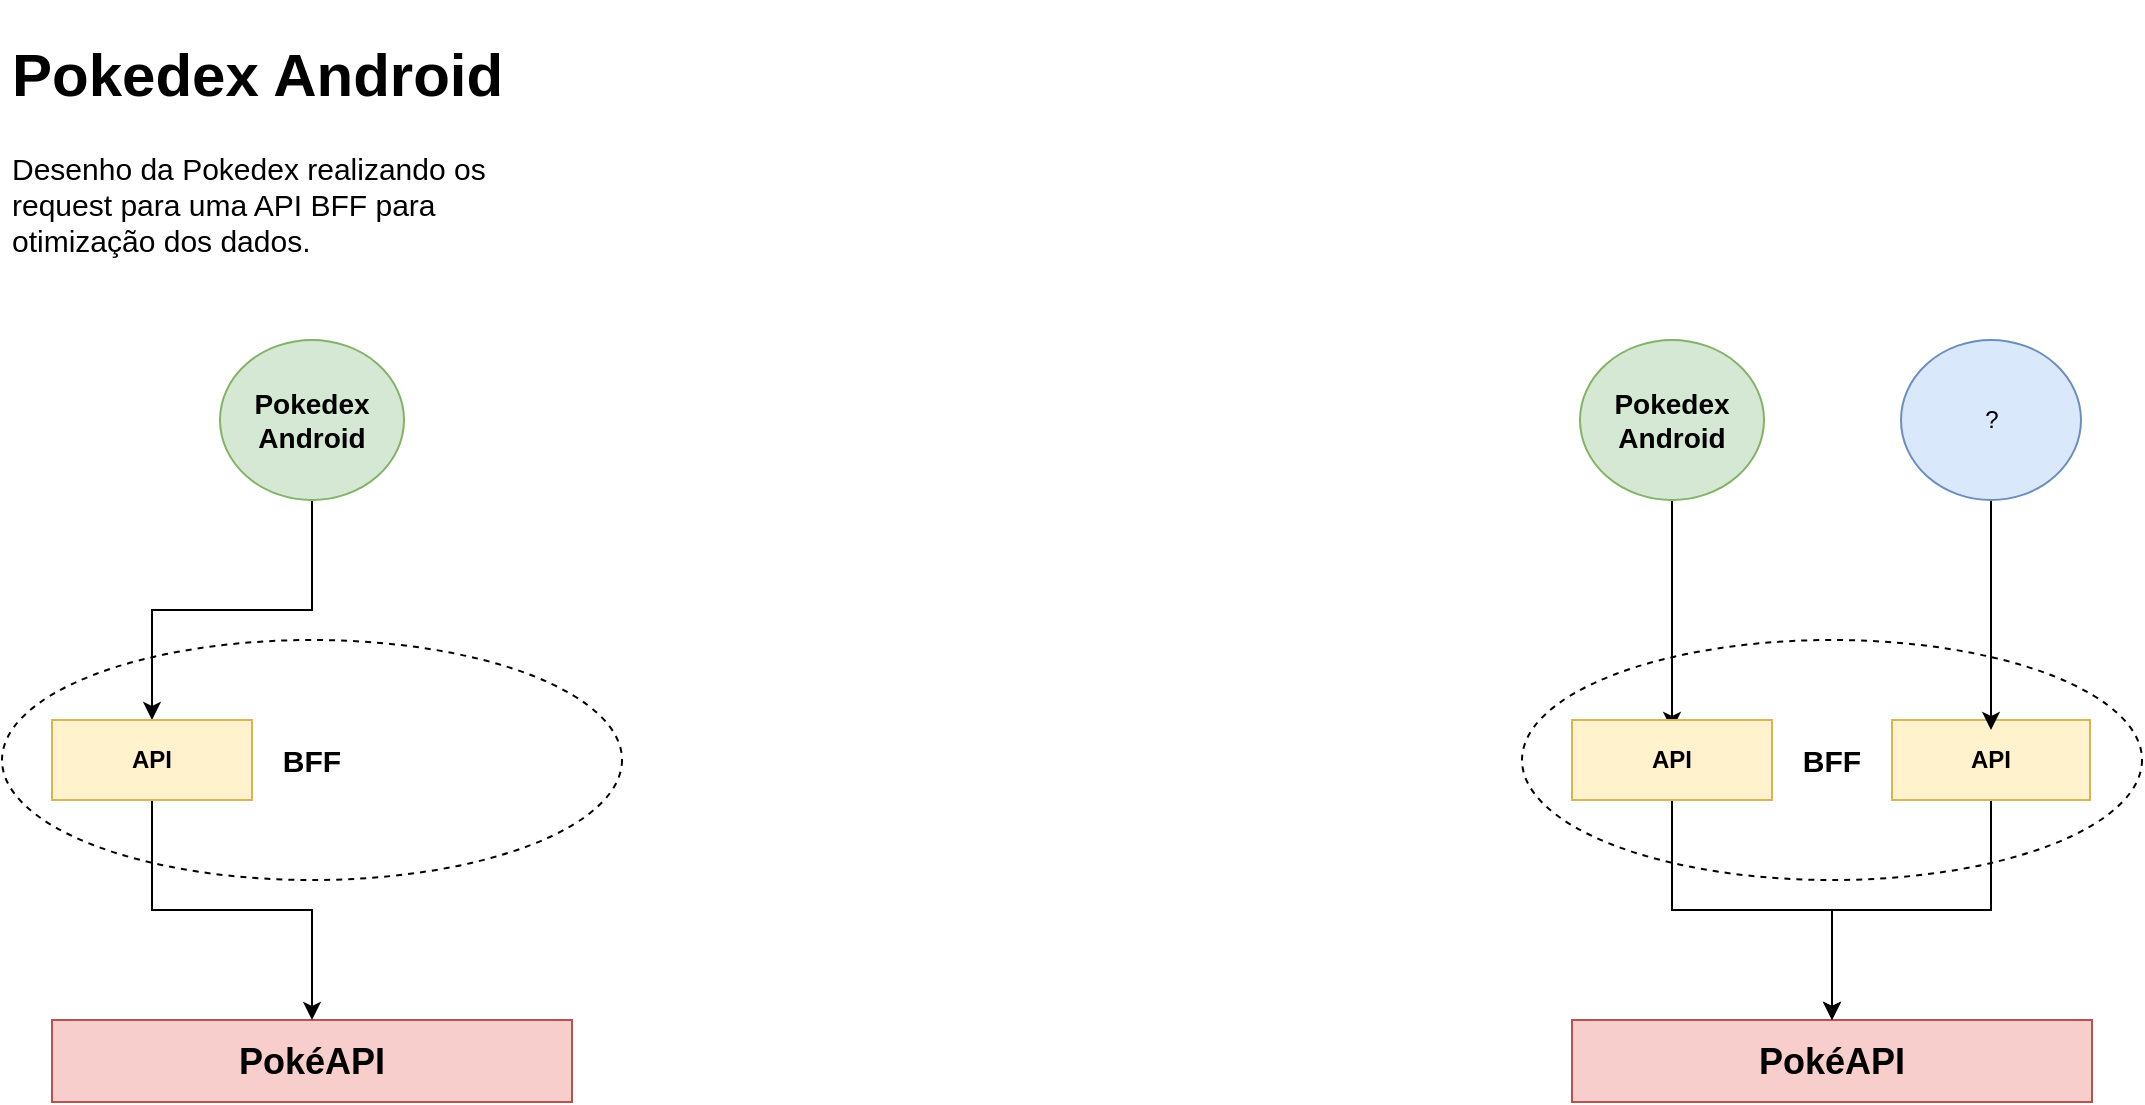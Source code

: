 <mxfile version="20.0.4" type="device"><diagram id="SS3KGopb-fJ5LSToSN_O" name="Page-1"><mxGraphModel dx="1422" dy="762" grid="1" gridSize="10" guides="1" tooltips="1" connect="1" arrows="1" fold="1" page="1" pageScale="1" pageWidth="1169" pageHeight="827" math="0" shadow="0"><root><mxCell id="0"/><mxCell id="1" parent="0"/><mxCell id="_lkzS7iXAPK-zvqbBHyZ-43" value="&lt;b&gt;BFF&lt;/b&gt;" style="ellipse;whiteSpace=wrap;html=1;align=center;dashed=1;fontSize=15;" parent="1" vertex="1"><mxGeometry x="30" y="360" width="310" height="120" as="geometry"/></mxCell><mxCell id="AEDZcrlDlnhvCTO9dk1--6" value="" style="edgeStyle=orthogonalEdgeStyle;rounded=0;orthogonalLoop=1;jettySize=auto;html=1;entryX=0.5;entryY=0;entryDx=0;entryDy=0;" parent="1" source="_lkzS7iXAPK-zvqbBHyZ-17" edge="1" target="_lkzS7iXAPK-zvqbBHyZ-27"><mxGeometry relative="1" as="geometry"><mxPoint x="105" y="405" as="targetPoint"/></mxGeometry></mxCell><mxCell id="_lkzS7iXAPK-zvqbBHyZ-17" value="&lt;b style=&quot;font-size: 14px;&quot;&gt;Pokedex&lt;br&gt;Android&lt;/b&gt;" style="ellipse;whiteSpace=wrap;html=1;fillColor=#d5e8d4;strokeColor=#82b366;" parent="1" vertex="1"><mxGeometry x="139" y="210" width="92" height="80" as="geometry"/></mxCell><mxCell id="_lkzS7iXAPK-zvqbBHyZ-20" value="&lt;b&gt;&lt;font style=&quot;font-size: 18px;&quot;&gt;PokéAPI&lt;/font&gt;&lt;/b&gt;" style="whiteSpace=wrap;html=1;fillColor=#f8cecc;strokeColor=#b85450;" parent="1" vertex="1"><mxGeometry x="55" y="550" width="260" height="41" as="geometry"/></mxCell><mxCell id="AEDZcrlDlnhvCTO9dk1--8" value="" style="edgeStyle=orthogonalEdgeStyle;rounded=0;orthogonalLoop=1;jettySize=auto;html=1;" parent="1" source="_lkzS7iXAPK-zvqbBHyZ-27" target="_lkzS7iXAPK-zvqbBHyZ-20" edge="1"><mxGeometry relative="1" as="geometry"/></mxCell><mxCell id="_lkzS7iXAPK-zvqbBHyZ-27" value="&lt;span style=&quot;font-weight: 700;&quot;&gt;API&lt;/span&gt;" style="whiteSpace=wrap;html=1;fillColor=#fff2cc;strokeColor=#d6b656;" parent="1" vertex="1"><mxGeometry x="55" y="400" width="100" height="40" as="geometry"/></mxCell><mxCell id="_lkzS7iXAPK-zvqbBHyZ-95" value="&lt;h1&gt;Pokedex Android&lt;/h1&gt;&lt;p&gt;Desenho da Pokedex realizando os request para uma API BFF para otimização dos dados.&lt;/p&gt;" style="text;html=1;strokeColor=none;fillColor=none;spacing=5;spacingTop=-20;whiteSpace=wrap;overflow=hidden;rounded=0;fontSize=15;" parent="1" vertex="1"><mxGeometry x="30" y="50" width="290" height="120" as="geometry"/></mxCell><mxCell id="o9LlZYOmLxE5g59KIA4H-1" value="&lt;b&gt;BFF&lt;/b&gt;" style="ellipse;whiteSpace=wrap;html=1;align=center;dashed=1;fontSize=15;" vertex="1" parent="1"><mxGeometry x="790" y="360" width="310" height="120" as="geometry"/></mxCell><mxCell id="o9LlZYOmLxE5g59KIA4H-2" value="" style="edgeStyle=orthogonalEdgeStyle;rounded=0;orthogonalLoop=1;jettySize=auto;html=1;" edge="1" parent="1" source="o9LlZYOmLxE5g59KIA4H-3"><mxGeometry relative="1" as="geometry"><mxPoint x="865" y="405" as="targetPoint"/></mxGeometry></mxCell><mxCell id="o9LlZYOmLxE5g59KIA4H-3" value="&lt;b style=&quot;font-size: 14px;&quot;&gt;Pokedex&lt;br&gt;Android&lt;/b&gt;" style="ellipse;whiteSpace=wrap;html=1;fillColor=#d5e8d4;strokeColor=#82b366;" vertex="1" parent="1"><mxGeometry x="819" y="210" width="92" height="80" as="geometry"/></mxCell><mxCell id="o9LlZYOmLxE5g59KIA4H-4" value="&lt;b&gt;&lt;font style=&quot;font-size: 18px;&quot;&gt;PokéAPI&lt;/font&gt;&lt;/b&gt;" style="whiteSpace=wrap;html=1;fillColor=#f8cecc;strokeColor=#b85450;" vertex="1" parent="1"><mxGeometry x="815" y="550" width="260" height="41" as="geometry"/></mxCell><mxCell id="o9LlZYOmLxE5g59KIA4H-5" value="" style="edgeStyle=orthogonalEdgeStyle;rounded=0;orthogonalLoop=1;jettySize=auto;html=1;" edge="1" parent="1" source="o9LlZYOmLxE5g59KIA4H-6" target="o9LlZYOmLxE5g59KIA4H-4"><mxGeometry relative="1" as="geometry"/></mxCell><mxCell id="o9LlZYOmLxE5g59KIA4H-6" value="&lt;span style=&quot;font-weight: 700;&quot;&gt;API&lt;/span&gt;" style="whiteSpace=wrap;html=1;fillColor=#fff2cc;strokeColor=#d6b656;" vertex="1" parent="1"><mxGeometry x="815" y="400" width="100" height="40" as="geometry"/></mxCell><mxCell id="o9LlZYOmLxE5g59KIA4H-7" value="" style="edgeStyle=orthogonalEdgeStyle;rounded=0;orthogonalLoop=1;jettySize=auto;html=1;" edge="1" parent="1" source="o9LlZYOmLxE5g59KIA4H-8" target="o9LlZYOmLxE5g59KIA4H-4"><mxGeometry relative="1" as="geometry"/></mxCell><mxCell id="o9LlZYOmLxE5g59KIA4H-8" value="&lt;span style=&quot;font-weight: 700;&quot;&gt;API&lt;/span&gt;" style="whiteSpace=wrap;html=1;fillColor=#fff2cc;strokeColor=#d6b656;" vertex="1" parent="1"><mxGeometry x="975" y="400" width="99" height="40" as="geometry"/></mxCell><mxCell id="o9LlZYOmLxE5g59KIA4H-9" value="" style="edgeStyle=orthogonalEdgeStyle;rounded=0;orthogonalLoop=1;jettySize=auto;html=1;" edge="1" parent="1" source="o9LlZYOmLxE5g59KIA4H-10"><mxGeometry relative="1" as="geometry"><mxPoint x="1024.5" y="405" as="targetPoint"/></mxGeometry></mxCell><mxCell id="o9LlZYOmLxE5g59KIA4H-10" value="?" style="ellipse;whiteSpace=wrap;html=1;fillColor=#dae8fc;strokeColor=#6c8ebf;" vertex="1" parent="1"><mxGeometry x="979.5" y="210" width="90" height="80" as="geometry"/></mxCell></root></mxGraphModel></diagram></mxfile>